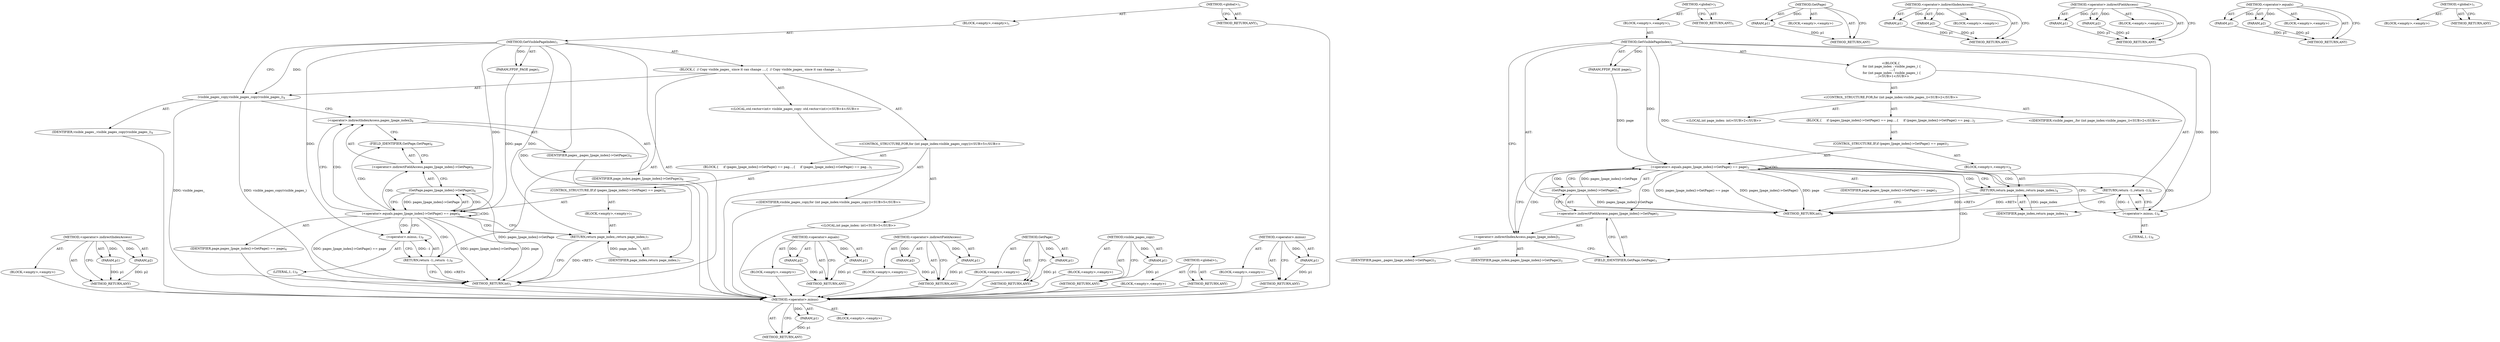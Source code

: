 digraph "&lt;operator&gt;.minus" {
vulnerable_68 [label=<(METHOD,&lt;operator&gt;.minus)>];
vulnerable_69 [label=<(PARAM,p1)>];
vulnerable_70 [label=<(BLOCK,&lt;empty&gt;,&lt;empty&gt;)>];
vulnerable_71 [label=<(METHOD_RETURN,ANY)>];
vulnerable_6 [label=<(METHOD,&lt;global&gt;)<SUB>1</SUB>>];
vulnerable_7 [label=<(BLOCK,&lt;empty&gt;,&lt;empty&gt;)<SUB>1</SUB>>];
vulnerable_8 [label=<(METHOD,GetVisiblePageIndex)<SUB>1</SUB>>];
vulnerable_9 [label=<(PARAM,FPDF_PAGE page)<SUB>1</SUB>>];
vulnerable_10 [label="<(BLOCK,{
  for (int page_index : visible_pages_) {
   ...,{
  for (int page_index : visible_pages_) {
   ...)<SUB>1</SUB>>"];
vulnerable_11 [label="<(CONTROL_STRUCTURE,FOR,for (int page_index:visible_pages_))<SUB>2</SUB>>"];
vulnerable_12 [label="<(IDENTIFIER,visible_pages_,for (int page_index:visible_pages_))<SUB>2</SUB>>"];
vulnerable_13 [label="<(LOCAL,int page_index: int)<SUB>2</SUB>>"];
vulnerable_14 [label=<(BLOCK,{
     if (pages_[page_index]-&gt;GetPage() == pag...,{
     if (pages_[page_index]-&gt;GetPage() == pag...)<SUB>2</SUB>>];
vulnerable_15 [label=<(CONTROL_STRUCTURE,IF,if (pages_[page_index]-&gt;GetPage() == page))<SUB>3</SUB>>];
vulnerable_16 [label=<(&lt;operator&gt;.equals,pages_[page_index]-&gt;GetPage() == page)<SUB>3</SUB>>];
vulnerable_17 [label=<(GetPage,pages_[page_index]-&gt;GetPage())<SUB>3</SUB>>];
vulnerable_18 [label=<(&lt;operator&gt;.indirectFieldAccess,pages_[page_index]-&gt;GetPage)<SUB>3</SUB>>];
vulnerable_19 [label=<(&lt;operator&gt;.indirectIndexAccess,pages_[page_index])<SUB>3</SUB>>];
vulnerable_20 [label=<(IDENTIFIER,pages_,pages_[page_index]-&gt;GetPage())<SUB>3</SUB>>];
vulnerable_21 [label=<(IDENTIFIER,page_index,pages_[page_index]-&gt;GetPage())<SUB>3</SUB>>];
vulnerable_22 [label=<(FIELD_IDENTIFIER,GetPage,GetPage)<SUB>3</SUB>>];
vulnerable_23 [label=<(IDENTIFIER,page,pages_[page_index]-&gt;GetPage() == page)<SUB>3</SUB>>];
vulnerable_24 [label=<(BLOCK,&lt;empty&gt;,&lt;empty&gt;)<SUB>4</SUB>>];
vulnerable_25 [label=<(RETURN,return page_index;,return page_index;)<SUB>4</SUB>>];
vulnerable_26 [label=<(IDENTIFIER,page_index,return page_index;)<SUB>4</SUB>>];
vulnerable_27 [label=<(RETURN,return -1;,return -1;)<SUB>6</SUB>>];
vulnerable_28 [label=<(&lt;operator&gt;.minus,-1)<SUB>6</SUB>>];
vulnerable_29 [label=<(LITERAL,1,-1)<SUB>6</SUB>>];
vulnerable_30 [label=<(METHOD_RETURN,int)<SUB>1</SUB>>];
vulnerable_32 [label=<(METHOD_RETURN,ANY)<SUB>1</SUB>>];
vulnerable_54 [label=<(METHOD,GetPage)>];
vulnerable_55 [label=<(PARAM,p1)>];
vulnerable_56 [label=<(BLOCK,&lt;empty&gt;,&lt;empty&gt;)>];
vulnerable_57 [label=<(METHOD_RETURN,ANY)>];
vulnerable_63 [label=<(METHOD,&lt;operator&gt;.indirectIndexAccess)>];
vulnerable_64 [label=<(PARAM,p1)>];
vulnerable_65 [label=<(PARAM,p2)>];
vulnerable_66 [label=<(BLOCK,&lt;empty&gt;,&lt;empty&gt;)>];
vulnerable_67 [label=<(METHOD_RETURN,ANY)>];
vulnerable_58 [label=<(METHOD,&lt;operator&gt;.indirectFieldAccess)>];
vulnerable_59 [label=<(PARAM,p1)>];
vulnerable_60 [label=<(PARAM,p2)>];
vulnerable_61 [label=<(BLOCK,&lt;empty&gt;,&lt;empty&gt;)>];
vulnerable_62 [label=<(METHOD_RETURN,ANY)>];
vulnerable_49 [label=<(METHOD,&lt;operator&gt;.equals)>];
vulnerable_50 [label=<(PARAM,p1)>];
vulnerable_51 [label=<(PARAM,p2)>];
vulnerable_52 [label=<(BLOCK,&lt;empty&gt;,&lt;empty&gt;)>];
vulnerable_53 [label=<(METHOD_RETURN,ANY)>];
vulnerable_43 [label=<(METHOD,&lt;global&gt;)<SUB>1</SUB>>];
vulnerable_44 [label=<(BLOCK,&lt;empty&gt;,&lt;empty&gt;)>];
vulnerable_45 [label=<(METHOD_RETURN,ANY)>];
fixed_72 [label=<(METHOD,&lt;operator&gt;.indirectIndexAccess)>];
fixed_73 [label=<(PARAM,p1)>];
fixed_74 [label=<(PARAM,p2)>];
fixed_75 [label=<(BLOCK,&lt;empty&gt;,&lt;empty&gt;)>];
fixed_76 [label=<(METHOD_RETURN,ANY)>];
fixed_6 [label=<(METHOD,&lt;global&gt;)<SUB>1</SUB>>];
fixed_7 [label=<(BLOCK,&lt;empty&gt;,&lt;empty&gt;)<SUB>1</SUB>>];
fixed_8 [label=<(METHOD,GetVisiblePageIndex)<SUB>1</SUB>>];
fixed_9 [label=<(PARAM,FPDF_PAGE page)<SUB>1</SUB>>];
fixed_10 [label=<(BLOCK,{
  // Copy visible_pages_ since it can change ...,{
  // Copy visible_pages_ since it can change ...)<SUB>1</SUB>>];
fixed_11 [label="<(LOCAL,std.vector&lt;int&gt; visible_pages_copy: std.vector&lt;int&gt;)<SUB>4</SUB>>"];
fixed_12 [label=<(visible_pages_copy,visible_pages_copy(visible_pages_))<SUB>4</SUB>>];
fixed_13 [label=<(IDENTIFIER,visible_pages_,visible_pages_copy(visible_pages_))<SUB>4</SUB>>];
fixed_14 [label="<(CONTROL_STRUCTURE,FOR,for (int page_index:visible_pages_copy))<SUB>5</SUB>>"];
fixed_15 [label="<(IDENTIFIER,visible_pages_copy,for (int page_index:visible_pages_copy))<SUB>5</SUB>>"];
fixed_16 [label="<(LOCAL,int page_index: int)<SUB>5</SUB>>"];
fixed_17 [label=<(BLOCK,{
     if (pages_[page_index]-&gt;GetPage() == pag...,{
     if (pages_[page_index]-&gt;GetPage() == pag...)<SUB>5</SUB>>];
fixed_18 [label=<(CONTROL_STRUCTURE,IF,if (pages_[page_index]-&gt;GetPage() == page))<SUB>6</SUB>>];
fixed_19 [label=<(&lt;operator&gt;.equals,pages_[page_index]-&gt;GetPage() == page)<SUB>6</SUB>>];
fixed_20 [label=<(GetPage,pages_[page_index]-&gt;GetPage())<SUB>6</SUB>>];
fixed_21 [label=<(&lt;operator&gt;.indirectFieldAccess,pages_[page_index]-&gt;GetPage)<SUB>6</SUB>>];
fixed_22 [label=<(&lt;operator&gt;.indirectIndexAccess,pages_[page_index])<SUB>6</SUB>>];
fixed_23 [label=<(IDENTIFIER,pages_,pages_[page_index]-&gt;GetPage())<SUB>6</SUB>>];
fixed_24 [label=<(IDENTIFIER,page_index,pages_[page_index]-&gt;GetPage())<SUB>6</SUB>>];
fixed_25 [label=<(FIELD_IDENTIFIER,GetPage,GetPage)<SUB>6</SUB>>];
fixed_26 [label=<(IDENTIFIER,page,pages_[page_index]-&gt;GetPage() == page)<SUB>6</SUB>>];
fixed_27 [label=<(BLOCK,&lt;empty&gt;,&lt;empty&gt;)<SUB>7</SUB>>];
fixed_28 [label=<(RETURN,return page_index;,return page_index;)<SUB>7</SUB>>];
fixed_29 [label=<(IDENTIFIER,page_index,return page_index;)<SUB>7</SUB>>];
fixed_30 [label=<(RETURN,return -1;,return -1;)<SUB>9</SUB>>];
fixed_31 [label=<(&lt;operator&gt;.minus,-1)<SUB>9</SUB>>];
fixed_32 [label=<(LITERAL,1,-1)<SUB>9</SUB>>];
fixed_33 [label=<(METHOD_RETURN,int)<SUB>1</SUB>>];
fixed_35 [label=<(METHOD_RETURN,ANY)<SUB>1</SUB>>];
fixed_58 [label=<(METHOD,&lt;operator&gt;.equals)>];
fixed_59 [label=<(PARAM,p1)>];
fixed_60 [label=<(PARAM,p2)>];
fixed_61 [label=<(BLOCK,&lt;empty&gt;,&lt;empty&gt;)>];
fixed_62 [label=<(METHOD_RETURN,ANY)>];
fixed_67 [label=<(METHOD,&lt;operator&gt;.indirectFieldAccess)>];
fixed_68 [label=<(PARAM,p1)>];
fixed_69 [label=<(PARAM,p2)>];
fixed_70 [label=<(BLOCK,&lt;empty&gt;,&lt;empty&gt;)>];
fixed_71 [label=<(METHOD_RETURN,ANY)>];
fixed_63 [label=<(METHOD,GetPage)>];
fixed_64 [label=<(PARAM,p1)>];
fixed_65 [label=<(BLOCK,&lt;empty&gt;,&lt;empty&gt;)>];
fixed_66 [label=<(METHOD_RETURN,ANY)>];
fixed_54 [label=<(METHOD,visible_pages_copy)>];
fixed_55 [label=<(PARAM,p1)>];
fixed_56 [label=<(BLOCK,&lt;empty&gt;,&lt;empty&gt;)>];
fixed_57 [label=<(METHOD_RETURN,ANY)>];
fixed_48 [label=<(METHOD,&lt;global&gt;)<SUB>1</SUB>>];
fixed_49 [label=<(BLOCK,&lt;empty&gt;,&lt;empty&gt;)>];
fixed_50 [label=<(METHOD_RETURN,ANY)>];
fixed_77 [label=<(METHOD,&lt;operator&gt;.minus)>];
fixed_78 [label=<(PARAM,p1)>];
fixed_79 [label=<(BLOCK,&lt;empty&gt;,&lt;empty&gt;)>];
fixed_80 [label=<(METHOD_RETURN,ANY)>];
vulnerable_68 -> vulnerable_69  [key=0, label="AST: "];
vulnerable_68 -> vulnerable_69  [key=1, label="DDG: "];
vulnerable_68 -> vulnerable_70  [key=0, label="AST: "];
vulnerable_68 -> vulnerable_71  [key=0, label="AST: "];
vulnerable_68 -> vulnerable_71  [key=1, label="CFG: "];
vulnerable_69 -> vulnerable_71  [key=0, label="DDG: p1"];
vulnerable_6 -> vulnerable_7  [key=0, label="AST: "];
vulnerable_6 -> vulnerable_32  [key=0, label="AST: "];
vulnerable_6 -> vulnerable_32  [key=1, label="CFG: "];
vulnerable_7 -> vulnerable_8  [key=0, label="AST: "];
vulnerable_8 -> vulnerable_9  [key=0, label="AST: "];
vulnerable_8 -> vulnerable_9  [key=1, label="DDG: "];
vulnerable_8 -> vulnerable_10  [key=0, label="AST: "];
vulnerable_8 -> vulnerable_30  [key=0, label="AST: "];
vulnerable_8 -> vulnerable_19  [key=0, label="CFG: "];
vulnerable_8 -> vulnerable_28  [key=0, label="DDG: "];
vulnerable_8 -> vulnerable_16  [key=0, label="DDG: "];
vulnerable_8 -> vulnerable_25  [key=0, label="DDG: "];
vulnerable_8 -> vulnerable_26  [key=0, label="DDG: "];
vulnerable_9 -> vulnerable_16  [key=0, label="DDG: page"];
vulnerable_10 -> vulnerable_11  [key=0, label="AST: "];
vulnerable_10 -> vulnerable_27  [key=0, label="AST: "];
vulnerable_11 -> vulnerable_12  [key=0, label="AST: "];
vulnerable_11 -> vulnerable_13  [key=0, label="AST: "];
vulnerable_11 -> vulnerable_14  [key=0, label="AST: "];
vulnerable_14 -> vulnerable_15  [key=0, label="AST: "];
vulnerable_15 -> vulnerable_16  [key=0, label="AST: "];
vulnerable_15 -> vulnerable_24  [key=0, label="AST: "];
vulnerable_16 -> vulnerable_17  [key=0, label="AST: "];
vulnerable_16 -> vulnerable_17  [key=1, label="CDG: "];
vulnerable_16 -> vulnerable_23  [key=0, label="AST: "];
vulnerable_16 -> vulnerable_19  [key=0, label="CFG: "];
vulnerable_16 -> vulnerable_19  [key=1, label="CDG: "];
vulnerable_16 -> vulnerable_25  [key=0, label="CFG: "];
vulnerable_16 -> vulnerable_25  [key=1, label="CDG: "];
vulnerable_16 -> vulnerable_28  [key=0, label="CFG: "];
vulnerable_16 -> vulnerable_28  [key=1, label="CDG: "];
vulnerable_16 -> vulnerable_30  [key=0, label="DDG: pages_[page_index]-&gt;GetPage()"];
vulnerable_16 -> vulnerable_30  [key=1, label="DDG: page"];
vulnerable_16 -> vulnerable_30  [key=2, label="DDG: pages_[page_index]-&gt;GetPage() == page"];
vulnerable_16 -> vulnerable_16  [key=0, label="CDG: "];
vulnerable_16 -> vulnerable_18  [key=0, label="CDG: "];
vulnerable_16 -> vulnerable_22  [key=0, label="CDG: "];
vulnerable_16 -> vulnerable_27  [key=0, label="CDG: "];
vulnerable_17 -> vulnerable_18  [key=0, label="AST: "];
vulnerable_17 -> vulnerable_16  [key=0, label="CFG: "];
vulnerable_17 -> vulnerable_16  [key=1, label="DDG: pages_[page_index]-&gt;GetPage"];
vulnerable_17 -> vulnerable_30  [key=0, label="DDG: pages_[page_index]-&gt;GetPage"];
vulnerable_18 -> vulnerable_19  [key=0, label="AST: "];
vulnerable_18 -> vulnerable_22  [key=0, label="AST: "];
vulnerable_18 -> vulnerable_17  [key=0, label="CFG: "];
vulnerable_19 -> vulnerable_20  [key=0, label="AST: "];
vulnerable_19 -> vulnerable_21  [key=0, label="AST: "];
vulnerable_19 -> vulnerable_22  [key=0, label="CFG: "];
vulnerable_22 -> vulnerable_18  [key=0, label="CFG: "];
vulnerable_24 -> vulnerable_25  [key=0, label="AST: "];
vulnerable_25 -> vulnerable_26  [key=0, label="AST: "];
vulnerable_25 -> vulnerable_30  [key=0, label="CFG: "];
vulnerable_25 -> vulnerable_30  [key=1, label="DDG: &lt;RET&gt;"];
vulnerable_26 -> vulnerable_25  [key=0, label="DDG: page_index"];
vulnerable_27 -> vulnerable_28  [key=0, label="AST: "];
vulnerable_27 -> vulnerable_30  [key=0, label="CFG: "];
vulnerable_27 -> vulnerable_30  [key=1, label="DDG: &lt;RET&gt;"];
vulnerable_28 -> vulnerable_29  [key=0, label="AST: "];
vulnerable_28 -> vulnerable_27  [key=0, label="CFG: "];
vulnerable_28 -> vulnerable_27  [key=1, label="DDG: -1"];
vulnerable_54 -> vulnerable_55  [key=0, label="AST: "];
vulnerable_54 -> vulnerable_55  [key=1, label="DDG: "];
vulnerable_54 -> vulnerable_56  [key=0, label="AST: "];
vulnerable_54 -> vulnerable_57  [key=0, label="AST: "];
vulnerable_54 -> vulnerable_57  [key=1, label="CFG: "];
vulnerable_55 -> vulnerable_57  [key=0, label="DDG: p1"];
vulnerable_63 -> vulnerable_64  [key=0, label="AST: "];
vulnerable_63 -> vulnerable_64  [key=1, label="DDG: "];
vulnerable_63 -> vulnerable_66  [key=0, label="AST: "];
vulnerable_63 -> vulnerable_65  [key=0, label="AST: "];
vulnerable_63 -> vulnerable_65  [key=1, label="DDG: "];
vulnerable_63 -> vulnerable_67  [key=0, label="AST: "];
vulnerable_63 -> vulnerable_67  [key=1, label="CFG: "];
vulnerable_64 -> vulnerable_67  [key=0, label="DDG: p1"];
vulnerable_65 -> vulnerable_67  [key=0, label="DDG: p2"];
vulnerable_58 -> vulnerable_59  [key=0, label="AST: "];
vulnerable_58 -> vulnerable_59  [key=1, label="DDG: "];
vulnerable_58 -> vulnerable_61  [key=0, label="AST: "];
vulnerable_58 -> vulnerable_60  [key=0, label="AST: "];
vulnerable_58 -> vulnerable_60  [key=1, label="DDG: "];
vulnerable_58 -> vulnerable_62  [key=0, label="AST: "];
vulnerable_58 -> vulnerable_62  [key=1, label="CFG: "];
vulnerable_59 -> vulnerable_62  [key=0, label="DDG: p1"];
vulnerable_60 -> vulnerable_62  [key=0, label="DDG: p2"];
vulnerable_49 -> vulnerable_50  [key=0, label="AST: "];
vulnerable_49 -> vulnerable_50  [key=1, label="DDG: "];
vulnerable_49 -> vulnerable_52  [key=0, label="AST: "];
vulnerable_49 -> vulnerable_51  [key=0, label="AST: "];
vulnerable_49 -> vulnerable_51  [key=1, label="DDG: "];
vulnerable_49 -> vulnerable_53  [key=0, label="AST: "];
vulnerable_49 -> vulnerable_53  [key=1, label="CFG: "];
vulnerable_50 -> vulnerable_53  [key=0, label="DDG: p1"];
vulnerable_51 -> vulnerable_53  [key=0, label="DDG: p2"];
vulnerable_43 -> vulnerable_44  [key=0, label="AST: "];
vulnerable_43 -> vulnerable_45  [key=0, label="AST: "];
vulnerable_43 -> vulnerable_45  [key=1, label="CFG: "];
fixed_72 -> fixed_73  [key=0, label="AST: "];
fixed_72 -> fixed_73  [key=1, label="DDG: "];
fixed_72 -> fixed_75  [key=0, label="AST: "];
fixed_72 -> fixed_74  [key=0, label="AST: "];
fixed_72 -> fixed_74  [key=1, label="DDG: "];
fixed_72 -> fixed_76  [key=0, label="AST: "];
fixed_72 -> fixed_76  [key=1, label="CFG: "];
fixed_73 -> fixed_76  [key=0, label="DDG: p1"];
fixed_74 -> fixed_76  [key=0, label="DDG: p2"];
fixed_75 -> vulnerable_68  [key=0];
fixed_76 -> vulnerable_68  [key=0];
fixed_6 -> fixed_7  [key=0, label="AST: "];
fixed_6 -> fixed_35  [key=0, label="AST: "];
fixed_6 -> fixed_35  [key=1, label="CFG: "];
fixed_7 -> fixed_8  [key=0, label="AST: "];
fixed_8 -> fixed_9  [key=0, label="AST: "];
fixed_8 -> fixed_9  [key=1, label="DDG: "];
fixed_8 -> fixed_10  [key=0, label="AST: "];
fixed_8 -> fixed_33  [key=0, label="AST: "];
fixed_8 -> fixed_12  [key=0, label="CFG: "];
fixed_8 -> fixed_12  [key=1, label="DDG: "];
fixed_8 -> fixed_31  [key=0, label="DDG: "];
fixed_8 -> fixed_19  [key=0, label="DDG: "];
fixed_8 -> fixed_28  [key=0, label="DDG: "];
fixed_8 -> fixed_29  [key=0, label="DDG: "];
fixed_9 -> fixed_19  [key=0, label="DDG: page"];
fixed_10 -> fixed_11  [key=0, label="AST: "];
fixed_10 -> fixed_12  [key=0, label="AST: "];
fixed_10 -> fixed_14  [key=0, label="AST: "];
fixed_10 -> fixed_30  [key=0, label="AST: "];
fixed_11 -> vulnerable_68  [key=0];
fixed_12 -> fixed_13  [key=0, label="AST: "];
fixed_12 -> fixed_22  [key=0, label="CFG: "];
fixed_12 -> fixed_33  [key=0, label="DDG: visible_pages_copy(visible_pages_)"];
fixed_12 -> fixed_33  [key=1, label="DDG: visible_pages_"];
fixed_13 -> vulnerable_68  [key=0];
fixed_14 -> fixed_15  [key=0, label="AST: "];
fixed_14 -> fixed_16  [key=0, label="AST: "];
fixed_14 -> fixed_17  [key=0, label="AST: "];
fixed_15 -> vulnerable_68  [key=0];
fixed_16 -> vulnerable_68  [key=0];
fixed_17 -> fixed_18  [key=0, label="AST: "];
fixed_18 -> fixed_19  [key=0, label="AST: "];
fixed_18 -> fixed_27  [key=0, label="AST: "];
fixed_19 -> fixed_20  [key=0, label="AST: "];
fixed_19 -> fixed_20  [key=1, label="CDG: "];
fixed_19 -> fixed_26  [key=0, label="AST: "];
fixed_19 -> fixed_22  [key=0, label="CFG: "];
fixed_19 -> fixed_22  [key=1, label="CDG: "];
fixed_19 -> fixed_28  [key=0, label="CFG: "];
fixed_19 -> fixed_28  [key=1, label="CDG: "];
fixed_19 -> fixed_31  [key=0, label="CFG: "];
fixed_19 -> fixed_31  [key=1, label="CDG: "];
fixed_19 -> fixed_33  [key=0, label="DDG: pages_[page_index]-&gt;GetPage()"];
fixed_19 -> fixed_33  [key=1, label="DDG: page"];
fixed_19 -> fixed_33  [key=2, label="DDG: pages_[page_index]-&gt;GetPage() == page"];
fixed_19 -> fixed_30  [key=0, label="CDG: "];
fixed_19 -> fixed_21  [key=0, label="CDG: "];
fixed_19 -> fixed_19  [key=0, label="CDG: "];
fixed_19 -> fixed_25  [key=0, label="CDG: "];
fixed_20 -> fixed_21  [key=0, label="AST: "];
fixed_20 -> fixed_19  [key=0, label="CFG: "];
fixed_20 -> fixed_19  [key=1, label="DDG: pages_[page_index]-&gt;GetPage"];
fixed_20 -> fixed_33  [key=0, label="DDG: pages_[page_index]-&gt;GetPage"];
fixed_21 -> fixed_22  [key=0, label="AST: "];
fixed_21 -> fixed_25  [key=0, label="AST: "];
fixed_21 -> fixed_20  [key=0, label="CFG: "];
fixed_22 -> fixed_23  [key=0, label="AST: "];
fixed_22 -> fixed_24  [key=0, label="AST: "];
fixed_22 -> fixed_25  [key=0, label="CFG: "];
fixed_23 -> vulnerable_68  [key=0];
fixed_24 -> vulnerable_68  [key=0];
fixed_25 -> fixed_21  [key=0, label="CFG: "];
fixed_26 -> vulnerable_68  [key=0];
fixed_27 -> fixed_28  [key=0, label="AST: "];
fixed_28 -> fixed_29  [key=0, label="AST: "];
fixed_28 -> fixed_33  [key=0, label="CFG: "];
fixed_28 -> fixed_33  [key=1, label="DDG: &lt;RET&gt;"];
fixed_29 -> fixed_28  [key=0, label="DDG: page_index"];
fixed_30 -> fixed_31  [key=0, label="AST: "];
fixed_30 -> fixed_33  [key=0, label="CFG: "];
fixed_30 -> fixed_33  [key=1, label="DDG: &lt;RET&gt;"];
fixed_31 -> fixed_32  [key=0, label="AST: "];
fixed_31 -> fixed_30  [key=0, label="CFG: "];
fixed_31 -> fixed_30  [key=1, label="DDG: -1"];
fixed_32 -> vulnerable_68  [key=0];
fixed_33 -> vulnerable_68  [key=0];
fixed_35 -> vulnerable_68  [key=0];
fixed_58 -> fixed_59  [key=0, label="AST: "];
fixed_58 -> fixed_59  [key=1, label="DDG: "];
fixed_58 -> fixed_61  [key=0, label="AST: "];
fixed_58 -> fixed_60  [key=0, label="AST: "];
fixed_58 -> fixed_60  [key=1, label="DDG: "];
fixed_58 -> fixed_62  [key=0, label="AST: "];
fixed_58 -> fixed_62  [key=1, label="CFG: "];
fixed_59 -> fixed_62  [key=0, label="DDG: p1"];
fixed_60 -> fixed_62  [key=0, label="DDG: p2"];
fixed_61 -> vulnerable_68  [key=0];
fixed_62 -> vulnerable_68  [key=0];
fixed_67 -> fixed_68  [key=0, label="AST: "];
fixed_67 -> fixed_68  [key=1, label="DDG: "];
fixed_67 -> fixed_70  [key=0, label="AST: "];
fixed_67 -> fixed_69  [key=0, label="AST: "];
fixed_67 -> fixed_69  [key=1, label="DDG: "];
fixed_67 -> fixed_71  [key=0, label="AST: "];
fixed_67 -> fixed_71  [key=1, label="CFG: "];
fixed_68 -> fixed_71  [key=0, label="DDG: p1"];
fixed_69 -> fixed_71  [key=0, label="DDG: p2"];
fixed_70 -> vulnerable_68  [key=0];
fixed_71 -> vulnerable_68  [key=0];
fixed_63 -> fixed_64  [key=0, label="AST: "];
fixed_63 -> fixed_64  [key=1, label="DDG: "];
fixed_63 -> fixed_65  [key=0, label="AST: "];
fixed_63 -> fixed_66  [key=0, label="AST: "];
fixed_63 -> fixed_66  [key=1, label="CFG: "];
fixed_64 -> fixed_66  [key=0, label="DDG: p1"];
fixed_65 -> vulnerable_68  [key=0];
fixed_66 -> vulnerable_68  [key=0];
fixed_54 -> fixed_55  [key=0, label="AST: "];
fixed_54 -> fixed_55  [key=1, label="DDG: "];
fixed_54 -> fixed_56  [key=0, label="AST: "];
fixed_54 -> fixed_57  [key=0, label="AST: "];
fixed_54 -> fixed_57  [key=1, label="CFG: "];
fixed_55 -> fixed_57  [key=0, label="DDG: p1"];
fixed_56 -> vulnerable_68  [key=0];
fixed_57 -> vulnerable_68  [key=0];
fixed_48 -> fixed_49  [key=0, label="AST: "];
fixed_48 -> fixed_50  [key=0, label="AST: "];
fixed_48 -> fixed_50  [key=1, label="CFG: "];
fixed_49 -> vulnerable_68  [key=0];
fixed_50 -> vulnerable_68  [key=0];
fixed_77 -> fixed_78  [key=0, label="AST: "];
fixed_77 -> fixed_78  [key=1, label="DDG: "];
fixed_77 -> fixed_79  [key=0, label="AST: "];
fixed_77 -> fixed_80  [key=0, label="AST: "];
fixed_77 -> fixed_80  [key=1, label="CFG: "];
fixed_78 -> fixed_80  [key=0, label="DDG: p1"];
fixed_79 -> vulnerable_68  [key=0];
fixed_80 -> vulnerable_68  [key=0];
}
